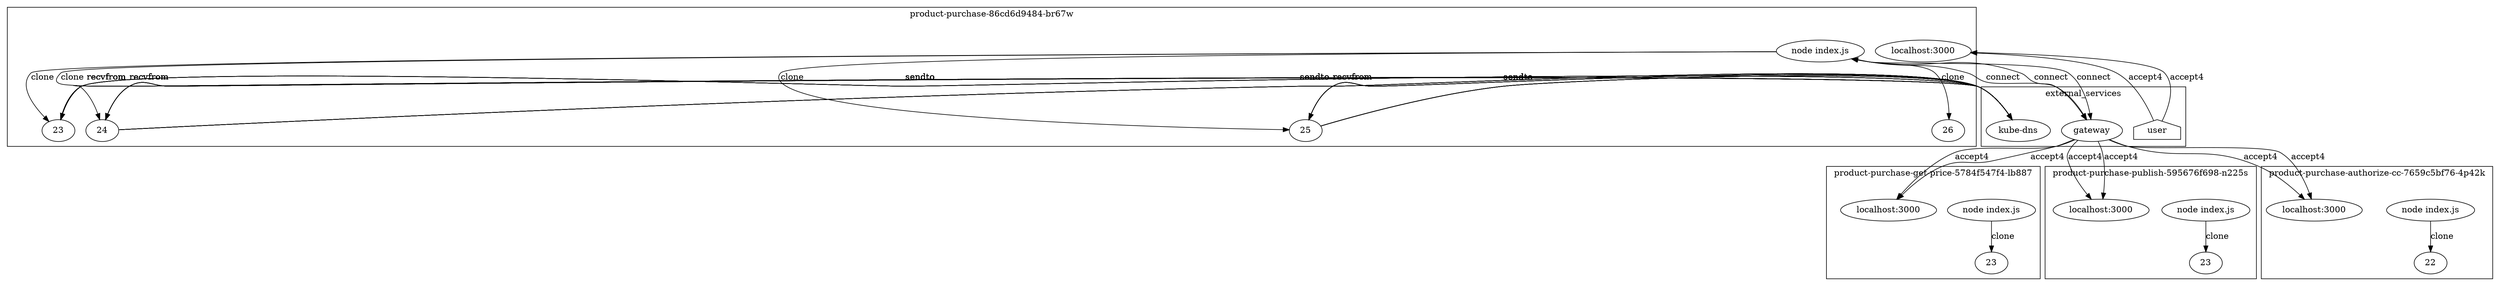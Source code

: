 digraph G {
	subgraph "cluster_ product-purchase-get-price-5784f547f4-lb887 " {
		label=" product-purchase-get-price-5784f547f4-lb887 "
		94819 [label="node index.js"]
		94819 -> 94939 [label=clone]
		"product-purchase-get-price_localhost_3000" [label="localhost:3000"]
		"product-purchase-get-price_localhost_3000" [label="localhost:3000"]
		94939 [label=23]
	}
	subgraph "cluster_ product-purchase-publish-595676f698-n225s " {
		label=" product-purchase-publish-595676f698-n225s "
		95547 [label="node index.js"]
		95547 -> 95674 [label=clone]
		"product-purchase-publish_localhost_3000" [label="localhost:3000"]
		"product-purchase-publish_localhost_3000" [label="localhost:3000"]
		95674 [label=23]
	}
	subgraph "cluster_ product-purchase-authorize-cc-7659c5bf76-4p42k " {
		label=" product-purchase-authorize-cc-7659c5bf76-4p42k "
		96664 [label="node index.js"]
		96664 -> 96779 [label=clone]
		"product-purchase-authorize-cc_localhost_3000" [label="localhost:3000"]
		"product-purchase-authorize-cc_localhost_3000" [label="localhost:3000"]
		96779 [label=22]
	}
	subgraph "cluster_ product-purchase-86cd6d9484-br67w " {
		label=" product-purchase-86cd6d9484-br67w "
		98039 [label="node index.js"]
		"product-purchase_localhost_3000" [label="localhost:3000"]
		"product-purchase_localhost_3000" [label="localhost:3000"]
		98039 -> 99689 [label=clone]
		98039 -> 99694 [label=clone]
		98039 -> 99701 [label=clone]
		98039 -> 99708 [label=clone]
		99689 [label=23]
		99694 [label=24]
		99701 [label=25]
		99708 [label=26]
	}
	subgraph cluster_services {
		label=external_services
		user [shape=house]
		"10.107.89.58_8080" -> "product-purchase-get-price_localhost_3000" [label=accept4]
		"10.107.89.58_8080" -> "product-purchase-get-price_localhost_3000" [label=accept4]
		"10.107.89.58_8080" -> "product-purchase-publish_localhost_3000" [label=accept4]
		"10.107.89.58_8080" -> "product-purchase-publish_localhost_3000" [label=accept4]
		"10.107.89.58_8080" -> "product-purchase-authorize-cc_localhost_3000" [label=accept4]
		"10.107.89.58_8080" -> "product-purchase-authorize-cc_localhost_3000" [label=accept4]
		user -> "product-purchase_localhost_3000" [label=accept4]
		user -> "product-purchase_localhost_3000" [label=accept4]
		"10.107.89.58_8080" [label=gateway]
		98039 -> "10.107.89.58_8080" [label=connect dir=both]
		"10.107.89.58_8080" [label=gateway]
		98039 -> "10.107.89.58_8080" [label=connect dir=both]
		"10.107.89.58_8080" [label=gateway]
		98039 -> "10.107.89.58_8080" [label=connect dir=both]
		"10.96.0.10_53" [label="kube-dns"]
		99689 -> "10.96.0.10_53" [label=sendto]
		"10.96.0.10_53" [label="kube-dns"]
		99689 -> "10.96.0.10_53" [label=sendto]
		"10.96.0.10_53" [label="kube-dns"]
		"10.96.0.10_53" -> 99689 [label=recvfrom]
		"10.96.0.10_53" [label="kube-dns"]
		"10.96.0.10_53" -> 99689 [label=recvfrom]
		"10.96.0.10_53" [label="kube-dns"]
		99689 -> "10.96.0.10_53" [label=sendto]
		"10.96.0.10_53" [label="kube-dns"]
		99689 -> "10.96.0.10_53" [label=sendto]
		"10.96.0.10_53" [label="kube-dns"]
		"10.96.0.10_53" -> 99689 [label=recvfrom]
		"10.96.0.10_53" [label="kube-dns"]
		"10.96.0.10_53" -> 99689 [label=recvfrom]
		"10.96.0.10_53" [label="kube-dns"]
		99689 -> "10.96.0.10_53" [label=sendto]
		"10.96.0.10_53" [label="kube-dns"]
		99689 -> "10.96.0.10_53" [label=sendto]
		"10.96.0.10_53" [label="kube-dns"]
		"10.96.0.10_53" -> 99689 [label=recvfrom]
		"10.96.0.10_53" [label="kube-dns"]
		"10.96.0.10_53" -> 99689 [label=recvfrom]
		"10.96.0.10_53" [label="kube-dns"]
		99689 -> "10.96.0.10_53" [label=sendto]
		"10.96.0.10_53" [label="kube-dns"]
		99689 -> "10.96.0.10_53" [label=sendto]
		"10.96.0.10_53" [label="kube-dns"]
		"10.96.0.10_53" -> 99689 [label=recvfrom]
		"10.96.0.10_53" [label="kube-dns"]
		"10.96.0.10_53" -> 99689 [label=recvfrom]
		"10.96.0.10_53" [label="kube-dns"]
		99694 -> "10.96.0.10_53" [label=sendto]
		"10.96.0.10_53" [label="kube-dns"]
		99694 -> "10.96.0.10_53" [label=sendto]
		"10.96.0.10_53" [label="kube-dns"]
		"10.96.0.10_53" -> 99694 [label=recvfrom]
		"10.96.0.10_53" [label="kube-dns"]
		"10.96.0.10_53" -> 99694 [label=recvfrom]
		"10.96.0.10_53" [label="kube-dns"]
		99694 -> "10.96.0.10_53" [label=sendto]
		"10.96.0.10_53" [label="kube-dns"]
		99694 -> "10.96.0.10_53" [label=sendto]
		"10.96.0.10_53" [label="kube-dns"]
		"10.96.0.10_53" -> 99694 [label=recvfrom]
		"10.96.0.10_53" [label="kube-dns"]
		"10.96.0.10_53" -> 99694 [label=recvfrom]
		"10.96.0.10_53" [label="kube-dns"]
		99694 -> "10.96.0.10_53" [label=sendto]
		"10.96.0.10_53" [label="kube-dns"]
		99694 -> "10.96.0.10_53" [label=sendto]
		"10.96.0.10_53" [label="kube-dns"]
		"10.96.0.10_53" -> 99694 [label=recvfrom]
		"10.96.0.10_53" [label="kube-dns"]
		"10.96.0.10_53" -> 99694 [label=recvfrom]
		"10.96.0.10_53" [label="kube-dns"]
		99694 -> "10.96.0.10_53" [label=sendto]
		"10.96.0.10_53" [label="kube-dns"]
		99694 -> "10.96.0.10_53" [label=sendto]
		"10.96.0.10_53" [label="kube-dns"]
		"10.96.0.10_53" -> 99694 [label=recvfrom]
		"10.96.0.10_53" [label="kube-dns"]
		"10.96.0.10_53" -> 99694 [label=recvfrom]
		"10.96.0.10_53" [label="kube-dns"]
		99701 -> "10.96.0.10_53" [label=sendto]
		"10.96.0.10_53" [label="kube-dns"]
		99701 -> "10.96.0.10_53" [label=sendto]
		"10.96.0.10_53" [label="kube-dns"]
		"10.96.0.10_53" -> 99701 [label=recvfrom]
		"10.96.0.10_53" [label="kube-dns"]
		"10.96.0.10_53" -> 99701 [label=recvfrom]
		"10.96.0.10_53" [label="kube-dns"]
		99701 -> "10.96.0.10_53" [label=sendto]
		"10.96.0.10_53" [label="kube-dns"]
		99701 -> "10.96.0.10_53" [label=sendto]
		"10.96.0.10_53" [label="kube-dns"]
		"10.96.0.10_53" -> 99701 [label=recvfrom]
		"10.96.0.10_53" [label="kube-dns"]
		"10.96.0.10_53" -> 99701 [label=recvfrom]
		"10.96.0.10_53" [label="kube-dns"]
		99701 -> "10.96.0.10_53" [label=sendto]
		"10.96.0.10_53" [label="kube-dns"]
		99701 -> "10.96.0.10_53" [label=sendto]
		"10.96.0.10_53" [label="kube-dns"]
		"10.96.0.10_53" -> 99701 [label=recvfrom]
		"10.96.0.10_53" [label="kube-dns"]
		"10.96.0.10_53" -> 99701 [label=recvfrom]
		"10.96.0.10_53" [label="kube-dns"]
		99701 -> "10.96.0.10_53" [label=sendto]
		"10.96.0.10_53" [label="kube-dns"]
		99701 -> "10.96.0.10_53" [label=sendto]
		"10.96.0.10_53" [label="kube-dns"]
		"10.96.0.10_53" -> 99701 [label=recvfrom]
		"10.96.0.10_53" [label="kube-dns"]
		"10.96.0.10_53" -> 99701 [label=recvfrom]
	}
}
